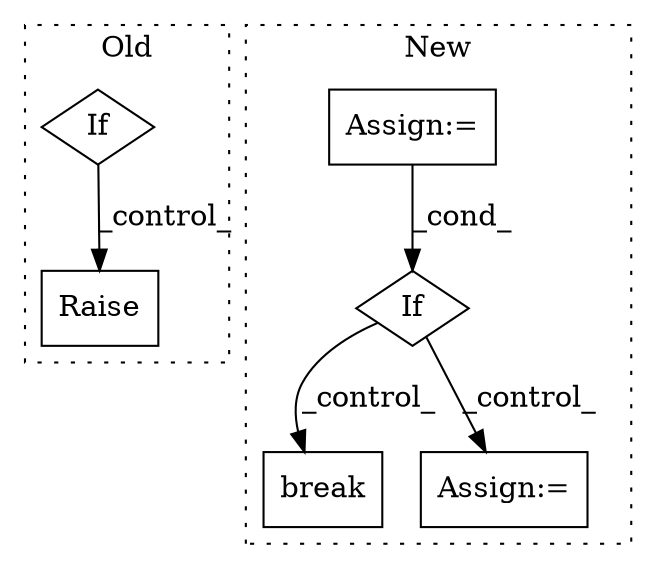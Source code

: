 digraph G {
subgraph cluster0 {
1 [label="Raise" a="91" s="9490" l="6" shape="box"];
6 [label="If" a="96" s="9416" l="3" shape="diamond"];
label = "Old";
style="dotted";
}
subgraph cluster1 {
2 [label="break" a="94" s="15105" l="5" shape="box"];
3 [label="If" a="96" s="14645" l="3" shape="diamond"];
4 [label="Assign:=" a="68" s="14583" l="3" shape="box"];
5 [label="Assign:=" a="68" s="15065" l="3" shape="box"];
label = "New";
style="dotted";
}
3 -> 5 [label="_control_"];
3 -> 2 [label="_control_"];
4 -> 3 [label="_cond_"];
6 -> 1 [label="_control_"];
}